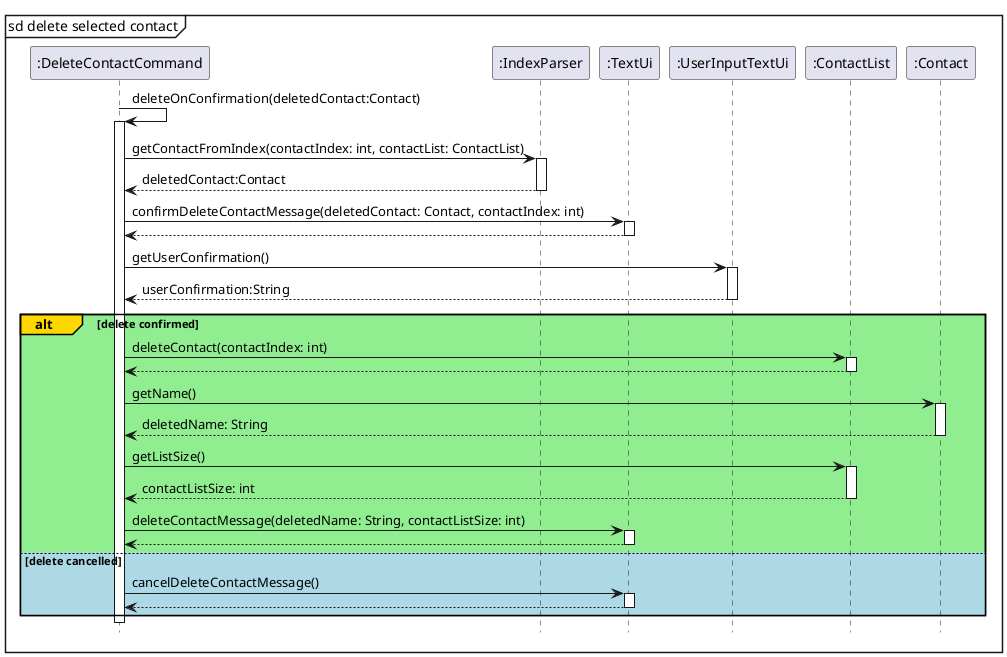 @startuml
hide footbox
mainframe sd delete selected contact
":DeleteContactCommand" -> ":DeleteContactCommand":deleteOnConfirmation(deletedContact:Contact)
activate ":DeleteContactCommand"

'obtain contact to be deleted using index
":DeleteContactCommand" -> ":IndexParser": getContactFromIndex(contactIndex: int, contactList: ContactList)
activate ":IndexParser"
":IndexParser" --> ":DeleteContactCommand": deletedContact:Contact
deactivate ":IndexParser"

'confirm delete message
":DeleteContactCommand" -> ":TextUi" :confirmDeleteContactMessage(deletedContact: Contact, contactIndex: int)
activate ":TextUi"
":TextUi" --> ":DeleteContactCommand"
deactivate ":TextUi"

'get confirmation from user to delete
":DeleteContactCommand" -> ":UserInputTextUi":getUserConfirmation()
activate ":UserInputTextUi"
":UserInputTextUi" --> ":DeleteContactCommand" :userConfirmation:String
deactivate ":UserInputTextUi"

alt#gold #lightgreen delete confirmed
    'execute delete for selected contact
    ":DeleteContactCommand" -> ":ContactList":deleteContact(contactIndex: int)
    activate ":ContactList"
    ":ContactList" --> ":DeleteContactCommand"
    deactivate ":ContactList"

    'get name of deleted contact
    ":DeleteContactCommand" -> ":Contact" :getName()
    activate ":Contact"
    ":Contact" --> ":DeleteContactCommand":deletedName: String
    deactivate ":Contact"

    'get size of list for delete message
    ":DeleteContactCommand" -> ":ContactList": getListSize()
    activate ":ContactList"
    ":ContactList" --> ":DeleteContactCommand": contactListSize: int
    deactivate ":ContactList"

    'Print message to show delete executed
    ":DeleteContactCommand" -> ":TextUi": deleteContactMessage(deletedName: String, contactListSize: int)
    activate ":TextUi"
    ":TextUi" --> ":DeleteContactCommand"
    deactivate ":TextUi"

else #lightblue delete cancelled
    'Print message to show delete cancelled
    ":DeleteContactCommand" -> ":TextUi":cancelDeleteContactMessage()
    activate ":TextUi"
    ":TextUi" --> ":DeleteContactCommand"
    deactivate ":TextUi"
end

deactivate ":DeleteContactCommand"
@enduml